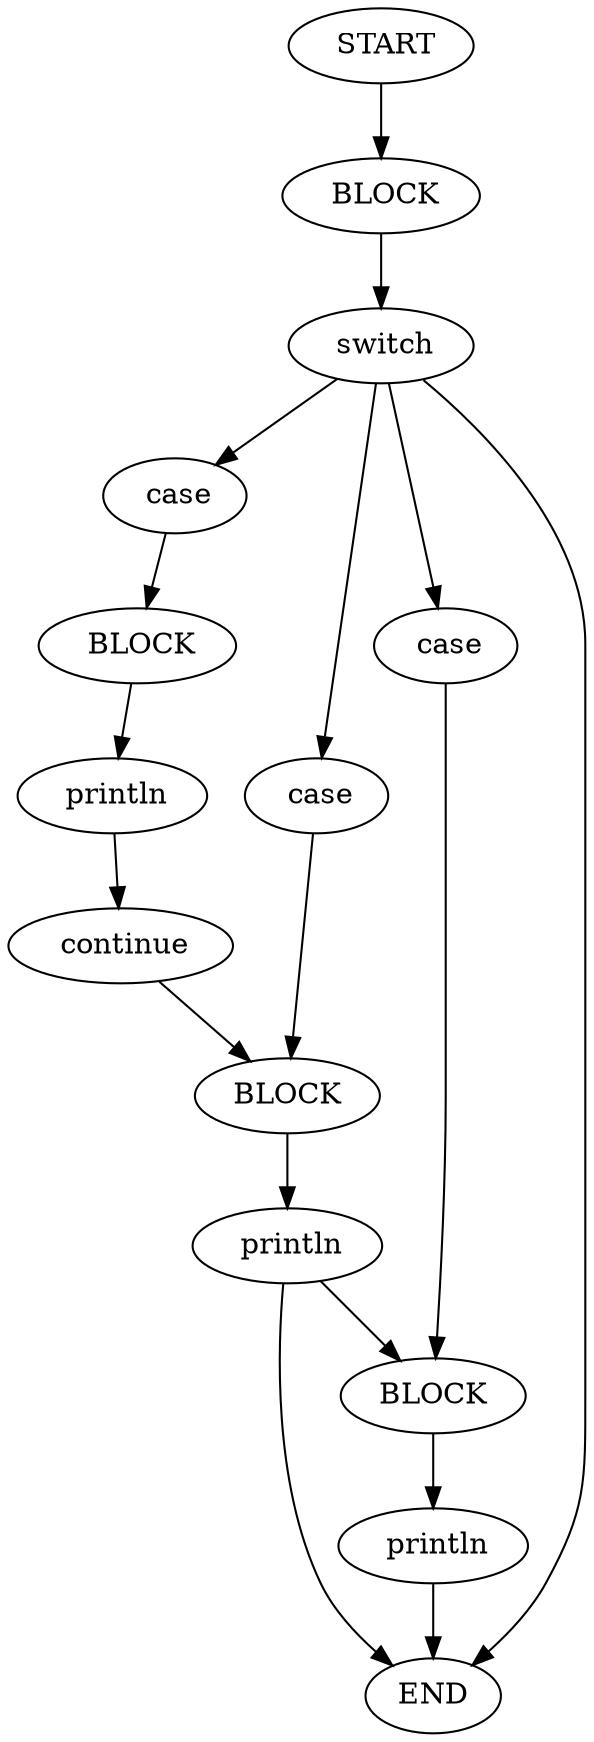 digraph testGraph {
2[label=" START"]
5[label="BLOCK"]
2 -> 5[color=black]
5[label=" BLOCK"]
11[label="switch"]
5 -> 11[color=black]
11[label=" switch"]
12[label="case"]
11 -> 12[color=black]
20[label="case"]
11 -> 20[color=black]
27[label="case"]
11 -> 27[color=black]
3[label="END"]
11 -> 3[color=black]
12[label=" case"]
14[label="BLOCK"]
12 -> 14[color=black]
20[label=" case"]
22[label="BLOCK"]
20 -> 22[color=black]
27[label=" case"]
29[label="BLOCK"]
27 -> 29[color=black]
3[label=" END"]
14[label=" BLOCK"]
17[label="println"]
14 -> 17[color=black]
22[label=" BLOCK"]
25[label="println"]
22 -> 25[color=black]
29[label=" BLOCK"]
32[label="println"]
29 -> 32[color=black]
17[label=" println"]
19[label="continue"]
17 -> 19[color=black]
25[label=" println"]
29[label="BLOCK"]
25 -> 29[color=black]
3[label="END"]
25 -> 3[color=black]
32[label=" println"]
3[label="END"]
32 -> 3[color=black]
19[label=" continue"]
22[label="BLOCK"]
19 -> 22[color=black]
}
